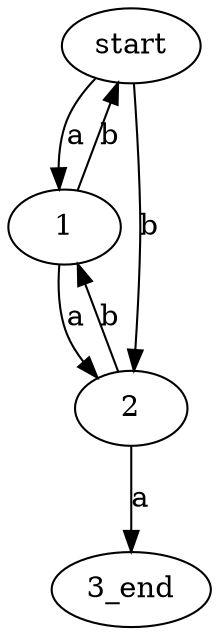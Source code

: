 digraph graphname { 
                start -> "1" [label="a"];
                start -> "2" [label="b"];
				"1" -> "2" [label="a"];
				"1" -> start [label="b"];
                "2" -> "3_end" [label="a"];
                "2" -> "1" [label="b"];
}